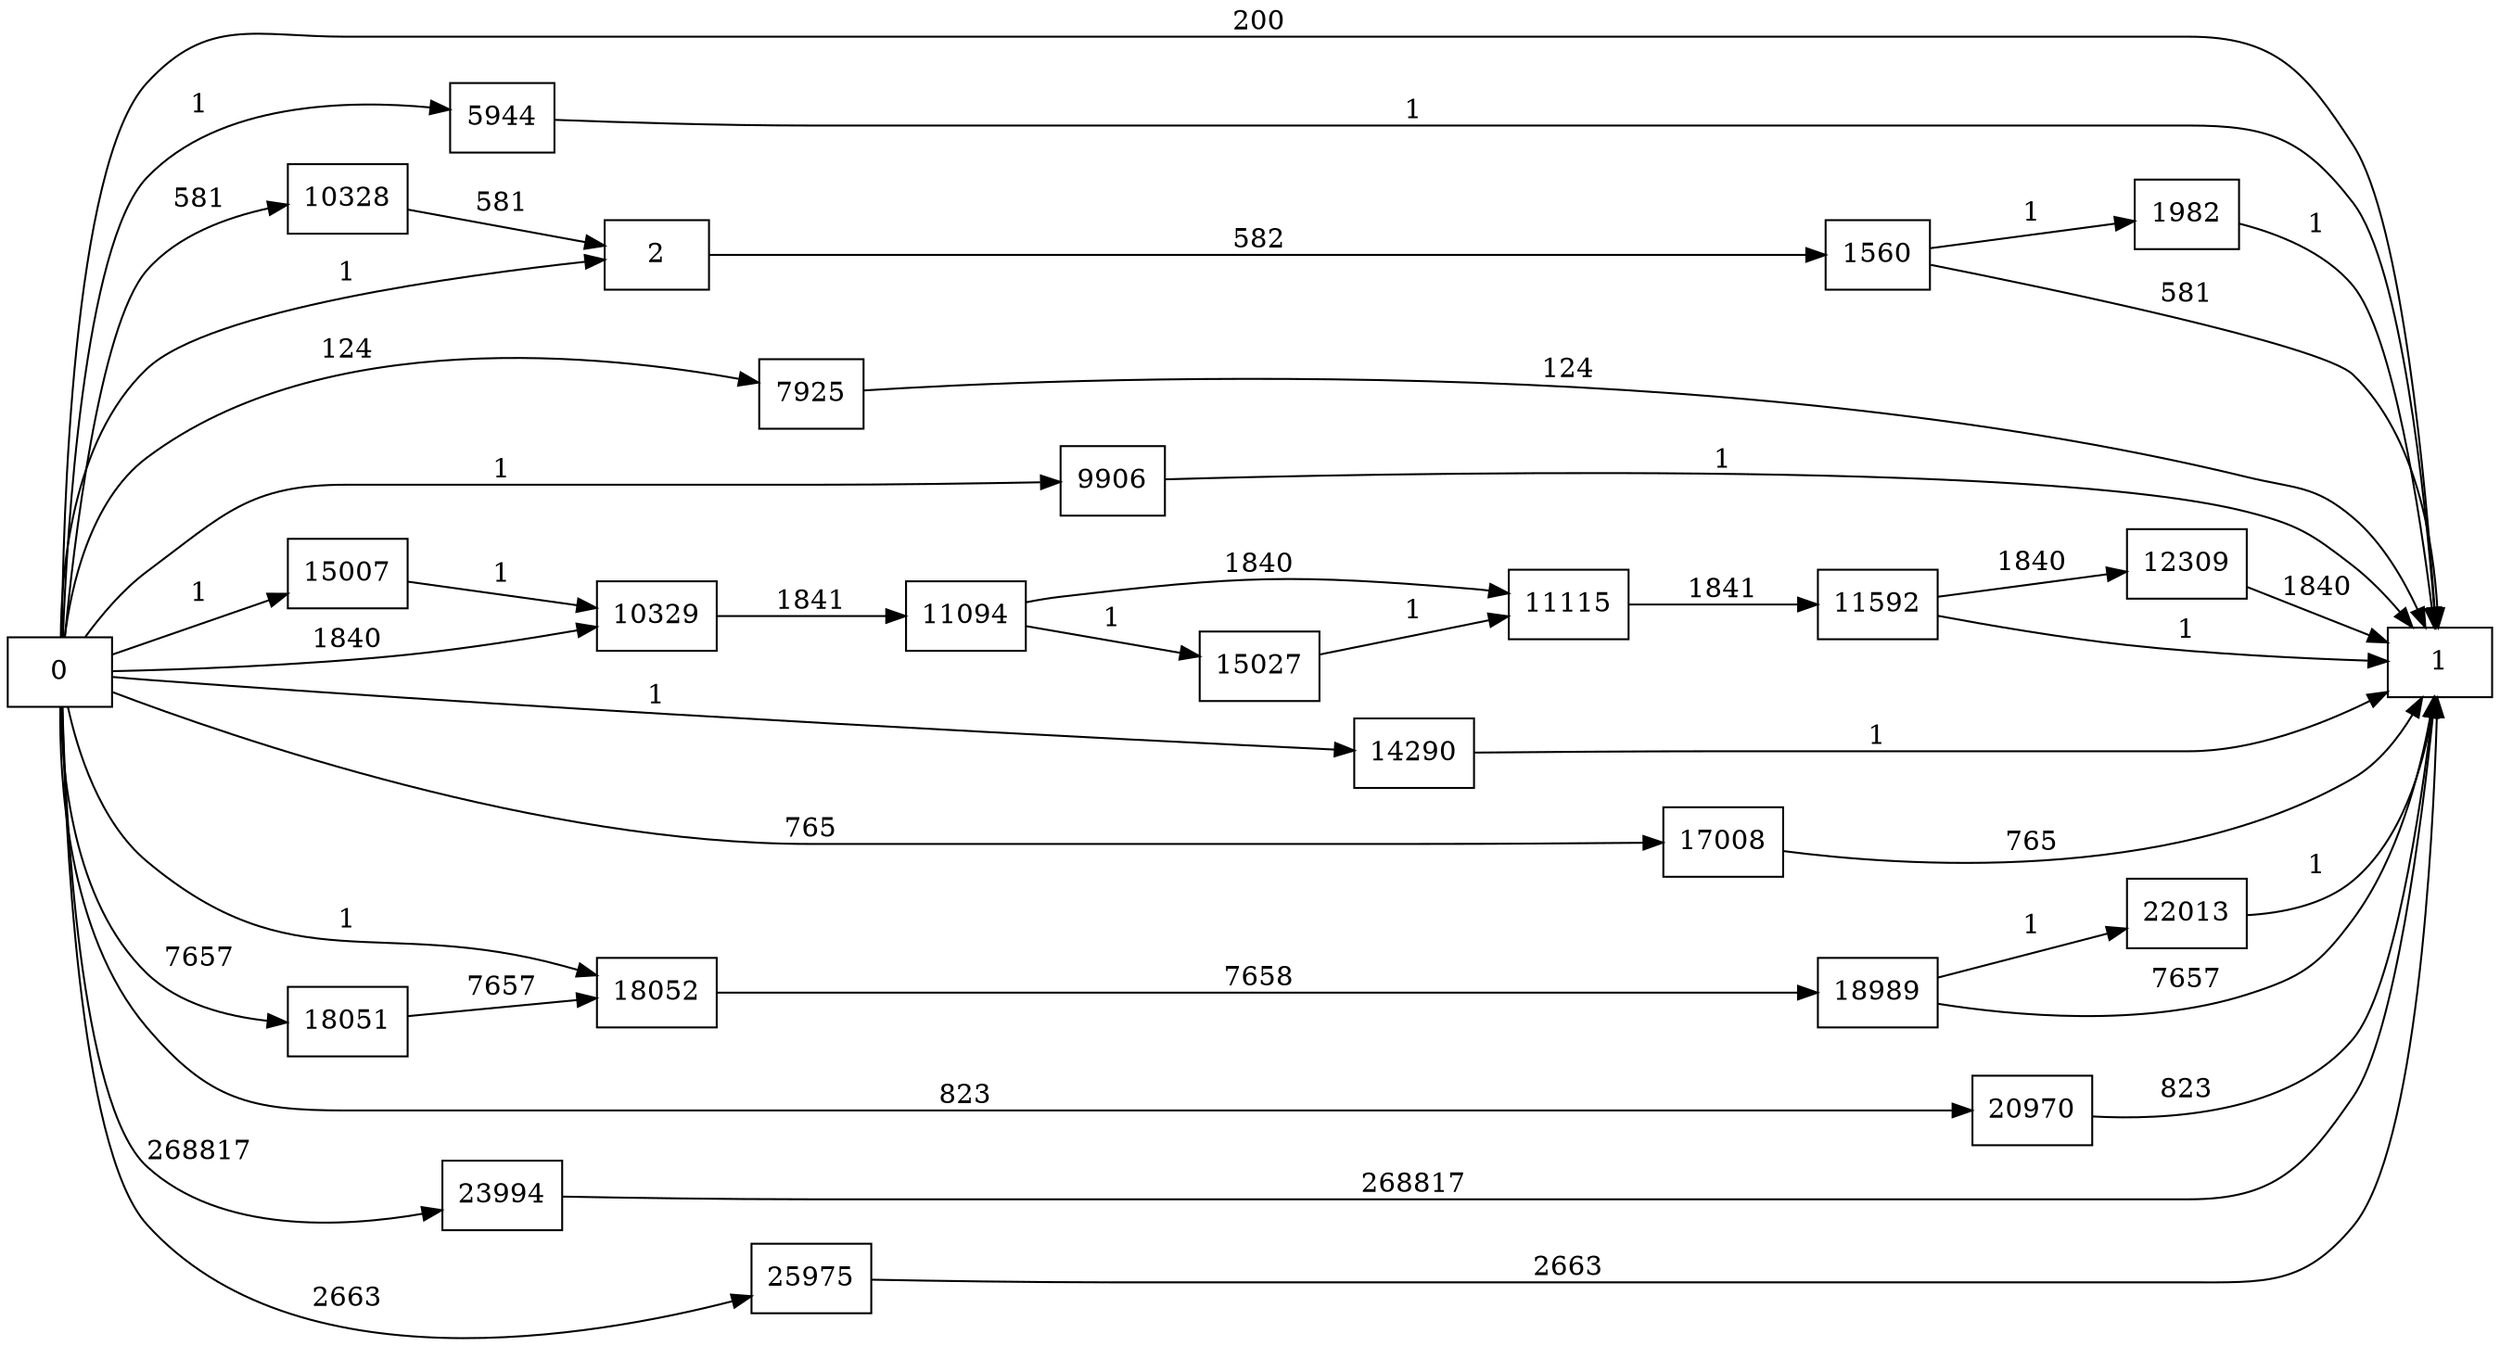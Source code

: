 digraph {
	graph [rankdir=LR]
	node [shape=rectangle]
	2 -> 1560 [label=582]
	1560 -> 1 [label=581]
	1560 -> 1982 [label=1]
	1982 -> 1 [label=1]
	5944 -> 1 [label=1]
	7925 -> 1 [label=124]
	9906 -> 1 [label=1]
	10328 -> 2 [label=581]
	10329 -> 11094 [label=1841]
	11094 -> 11115 [label=1840]
	11094 -> 15027 [label=1]
	11115 -> 11592 [label=1841]
	11592 -> 1 [label=1]
	11592 -> 12309 [label=1840]
	12309 -> 1 [label=1840]
	14290 -> 1 [label=1]
	15007 -> 10329 [label=1]
	15027 -> 11115 [label=1]
	17008 -> 1 [label=765]
	18051 -> 18052 [label=7657]
	18052 -> 18989 [label=7658]
	18989 -> 1 [label=7657]
	18989 -> 22013 [label=1]
	20970 -> 1 [label=823]
	22013 -> 1 [label=1]
	23994 -> 1 [label=268817]
	25975 -> 1 [label=2663]
	0 -> 2 [label=1]
	0 -> 10329 [label=1840]
	0 -> 18052 [label=1]
	0 -> 1 [label=200]
	0 -> 5944 [label=1]
	0 -> 7925 [label=124]
	0 -> 9906 [label=1]
	0 -> 10328 [label=581]
	0 -> 14290 [label=1]
	0 -> 15007 [label=1]
	0 -> 17008 [label=765]
	0 -> 18051 [label=7657]
	0 -> 20970 [label=823]
	0 -> 23994 [label=268817]
	0 -> 25975 [label=2663]
}
